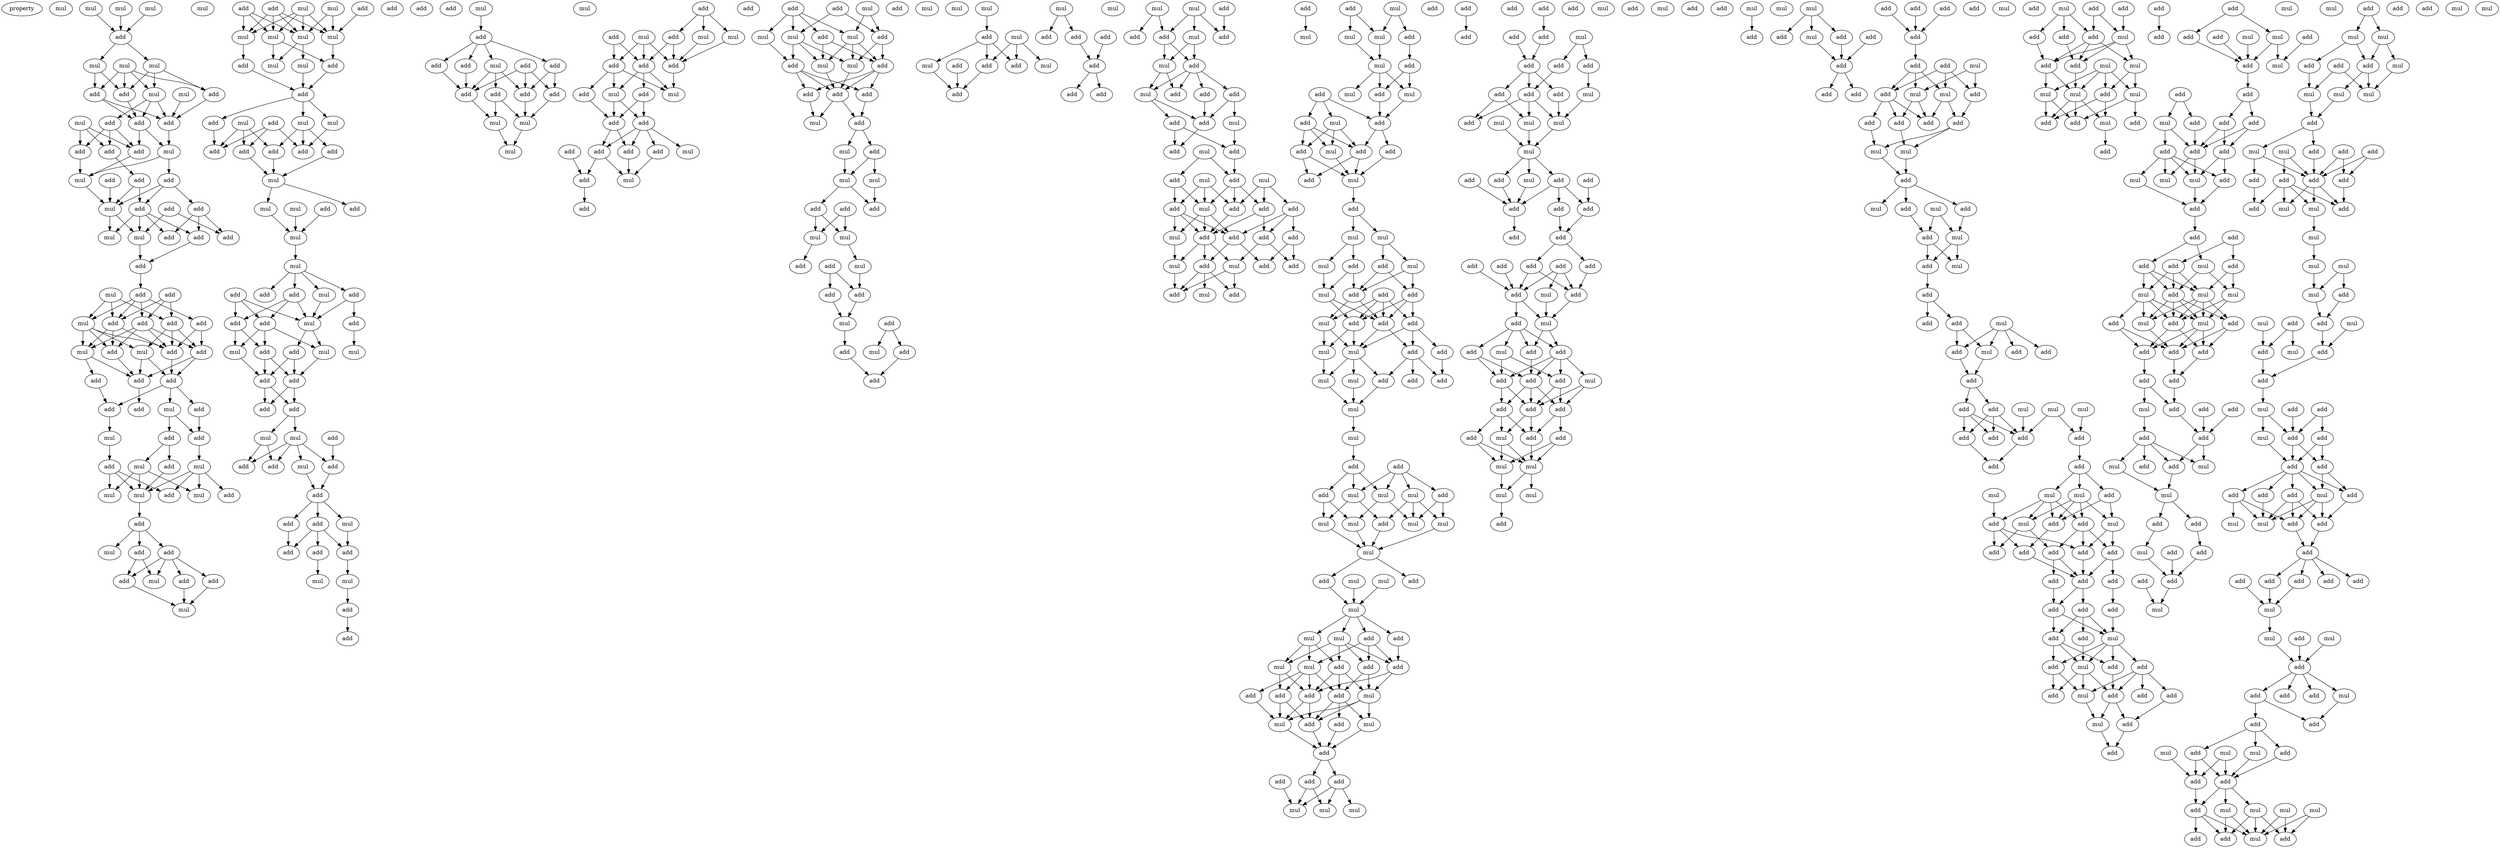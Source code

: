 digraph {
    node [fontcolor=black]
    property [mul=2,lf=1.1]
    0 [ label = mul ];
    1 [ label = mul ];
    2 [ label = mul ];
    3 [ label = mul ];
    4 [ label = mul ];
    5 [ label = add ];
    6 [ label = mul ];
    7 [ label = mul ];
    8 [ label = mul ];
    9 [ label = add ];
    10 [ label = mul ];
    11 [ label = add ];
    12 [ label = mul ];
    13 [ label = add ];
    14 [ label = add ];
    15 [ label = mul ];
    16 [ label = add ];
    17 [ label = add ];
    18 [ label = add ];
    19 [ label = mul ];
    20 [ label = add ];
    21 [ label = add ];
    22 [ label = add ];
    23 [ label = mul ];
    24 [ label = add ];
    25 [ label = add ];
    26 [ label = mul ];
    27 [ label = add ];
    28 [ label = add ];
    29 [ label = add ];
    30 [ label = mul ];
    31 [ label = add ];
    32 [ label = mul ];
    33 [ label = add ];
    34 [ label = add ];
    35 [ label = add ];
    36 [ label = mul ];
    37 [ label = add ];
    38 [ label = add ];
    39 [ label = mul ];
    40 [ label = add ];
    41 [ label = add ];
    42 [ label = add ];
    43 [ label = add ];
    44 [ label = add ];
    45 [ label = add ];
    46 [ label = mul ];
    47 [ label = add ];
    48 [ label = mul ];
    49 [ label = add ];
    50 [ label = add ];
    51 [ label = add ];
    52 [ label = add ];
    53 [ label = mul ];
    54 [ label = add ];
    55 [ label = add ];
    56 [ label = mul ];
    57 [ label = add ];
    58 [ label = add ];
    59 [ label = add ];
    60 [ label = add ];
    61 [ label = mul ];
    62 [ label = mul ];
    63 [ label = mul ];
    64 [ label = mul ];
    65 [ label = mul ];
    66 [ label = add ];
    67 [ label = add ];
    68 [ label = add ];
    69 [ label = mul ];
    70 [ label = add ];
    71 [ label = add ];
    72 [ label = mul ];
    73 [ label = add ];
    74 [ label = add ];
    75 [ label = add ];
    76 [ label = mul ];
    77 [ label = add ];
    78 [ label = add ];
    79 [ label = mul ];
    80 [ label = mul ];
    81 [ label = add ];
    82 [ label = mul ];
    83 [ label = mul ];
    84 [ label = mul ];
    85 [ label = mul ];
    86 [ label = mul ];
    87 [ label = mul ];
    88 [ label = add ];
    89 [ label = add ];
    90 [ label = add ];
    91 [ label = mul ];
    92 [ label = mul ];
    93 [ label = mul ];
    94 [ label = add ];
    95 [ label = add ];
    96 [ label = add ];
    97 [ label = add ];
    98 [ label = add ];
    99 [ label = add ];
    100 [ label = add ];
    101 [ label = mul ];
    102 [ label = mul ];
    103 [ label = mul ];
    104 [ label = add ];
    105 [ label = add ];
    106 [ label = mul ];
    107 [ label = mul ];
    108 [ label = mul ];
    109 [ label = add ];
    110 [ label = add ];
    111 [ label = add ];
    112 [ label = add ];
    113 [ label = add ];
    114 [ label = add ];
    115 [ label = mul ];
    116 [ label = add ];
    117 [ label = mul ];
    118 [ label = mul ];
    119 [ label = add ];
    120 [ label = add ];
    121 [ label = mul ];
    122 [ label = add ];
    123 [ label = add ];
    124 [ label = add ];
    125 [ label = add ];
    126 [ label = add ];
    127 [ label = add ];
    128 [ label = mul ];
    129 [ label = mul ];
    130 [ label = add ];
    131 [ label = add ];
    132 [ label = add ];
    133 [ label = add ];
    134 [ label = mul ];
    135 [ label = add ];
    136 [ label = add ];
    137 [ label = mul ];
    138 [ label = add ];
    139 [ label = add ];
    140 [ label = add ];
    141 [ label = add ];
    142 [ label = mul ];
    143 [ label = mul ];
    144 [ label = add ];
    145 [ label = add ];
    146 [ label = mul ];
    147 [ label = add ];
    148 [ label = add ];
    149 [ label = add ];
    150 [ label = add ];
    151 [ label = add ];
    152 [ label = mul ];
    153 [ label = add ];
    154 [ label = add ];
    155 [ label = add ];
    156 [ label = add ];
    157 [ label = add ];
    158 [ label = mul ];
    159 [ label = mul ];
    160 [ label = mul ];
    161 [ label = mul ];
    162 [ label = add ];
    163 [ label = add ];
    164 [ label = mul ];
    165 [ label = mul ];
    166 [ label = mul ];
    167 [ label = add ];
    168 [ label = add ];
    169 [ label = add ];
    170 [ label = add ];
    171 [ label = add ];
    172 [ label = mul ];
    173 [ label = add ];
    174 [ label = mul ];
    175 [ label = add ];
    176 [ label = add ];
    177 [ label = add ];
    178 [ label = add ];
    179 [ label = add ];
    180 [ label = mul ];
    181 [ label = add ];
    182 [ label = add ];
    183 [ label = add ];
    184 [ label = mul ];
    185 [ label = add ];
    186 [ label = mul ];
    187 [ label = add ];
    188 [ label = add ];
    189 [ label = mul ];
    190 [ label = add ];
    191 [ label = add ];
    192 [ label = mul ];
    193 [ label = mul ];
    194 [ label = mul ];
    195 [ label = mul ];
    196 [ label = add ];
    197 [ label = add ];
    198 [ label = add ];
    199 [ label = add ];
    200 [ label = add ];
    201 [ label = mul ];
    202 [ label = add ];
    203 [ label = add ];
    204 [ label = mul ];
    205 [ label = mul ];
    206 [ label = mul ];
    207 [ label = add ];
    208 [ label = add ];
    209 [ label = add ];
    210 [ label = add ];
    211 [ label = mul ];
    212 [ label = mul ];
    213 [ label = mul ];
    214 [ label = add ];
    215 [ label = add ];
    216 [ label = mul ];
    217 [ label = add ];
    218 [ label = add ];
    219 [ label = mul ];
    220 [ label = add ];
    221 [ label = mul ];
    222 [ label = add ];
    223 [ label = add ];
    224 [ label = mul ];
    225 [ label = add ];
    226 [ label = mul ];
    227 [ label = add ];
    228 [ label = mul ];
    229 [ label = add ];
    230 [ label = add ];
    231 [ label = mul ];
    232 [ label = add ];
    233 [ label = mul ];
    234 [ label = add ];
    235 [ label = mul ];
    236 [ label = add ];
    237 [ label = add ];
    238 [ label = add ];
    239 [ label = mul ];
    240 [ label = add ];
    241 [ label = add ];
    242 [ label = add ];
    243 [ label = mul ];
    244 [ label = add ];
    245 [ label = mul ];
    246 [ label = add ];
    247 [ label = add ];
    248 [ label = add ];
    249 [ label = mul ];
    250 [ label = mul ];
    251 [ label = add ];
    252 [ label = mul ];
    253 [ label = add ];
    254 [ label = add ];
    255 [ label = add ];
    256 [ label = add ];
    257 [ label = mul ];
    258 [ label = add ];
    259 [ label = mul ];
    260 [ label = add ];
    261 [ label = add ];
    262 [ label = mul ];
    263 [ label = add ];
    264 [ label = mul ];
    265 [ label = add ];
    266 [ label = add ];
    267 [ label = mul ];
    268 [ label = add ];
    269 [ label = add ];
    270 [ label = add ];
    271 [ label = add ];
    272 [ label = add ];
    273 [ label = mul ];
    274 [ label = add ];
    275 [ label = add ];
    276 [ label = add ];
    277 [ label = mul ];
    278 [ label = add ];
    279 [ label = add ];
    280 [ label = mul ];
    281 [ label = mul ];
    282 [ label = add ];
    283 [ label = add ];
    284 [ label = add ];
    285 [ label = add ];
    286 [ label = mul ];
    287 [ label = mul ];
    288 [ label = mul ];
    289 [ label = mul ];
    290 [ label = add ];
    291 [ label = mul ];
    292 [ label = add ];
    293 [ label = mul ];
    294 [ label = mul ];
    295 [ label = add ];
    296 [ label = add ];
    297 [ label = add ];
    298 [ label = add ];
    299 [ label = mul ];
    300 [ label = add ];
    301 [ label = mul ];
    302 [ label = add ];
    303 [ label = add ];
    304 [ label = add ];
    305 [ label = mul ];
    306 [ label = add ];
    307 [ label = add ];
    308 [ label = mul ];
    309 [ label = mul ];
    310 [ label = add ];
    311 [ label = mul ];
    312 [ label = mul ];
    313 [ label = add ];
    314 [ label = add ];
    315 [ label = add ];
    316 [ label = mul ];
    317 [ label = add ];
    318 [ label = add ];
    319 [ label = add ];
    320 [ label = mul ];
    321 [ label = add ];
    322 [ label = add ];
    323 [ label = mul ];
    324 [ label = mul ];
    325 [ label = add ];
    326 [ label = mul ];
    327 [ label = add ];
    328 [ label = mul ];
    329 [ label = add ];
    330 [ label = add ];
    331 [ label = mul ];
    332 [ label = mul ];
    333 [ label = add ];
    334 [ label = add ];
    335 [ label = mul ];
    336 [ label = mul ];
    337 [ label = add ];
    338 [ label = add ];
    339 [ label = mul ];
    340 [ label = mul ];
    341 [ label = mul ];
    342 [ label = mul ];
    343 [ label = mul ];
    344 [ label = add ];
    345 [ label = mul ];
    346 [ label = add ];
    347 [ label = add ];
    348 [ label = mul ];
    349 [ label = mul ];
    350 [ label = add ];
    351 [ label = mul ];
    352 [ label = add ];
    353 [ label = add ];
    354 [ label = add ];
    355 [ label = mul ];
    356 [ label = mul ];
    357 [ label = mul ];
    358 [ label = add ];
    359 [ label = add ];
    360 [ label = mul ];
    361 [ label = add ];
    362 [ label = add ];
    363 [ label = add ];
    364 [ label = mul ];
    365 [ label = add ];
    366 [ label = add ];
    367 [ label = mul ];
    368 [ label = add ];
    369 [ label = add ];
    370 [ label = mul ];
    371 [ label = add ];
    372 [ label = add ];
    373 [ label = add ];
    374 [ label = add ];
    375 [ label = add ];
    376 [ label = mul ];
    377 [ label = mul ];
    378 [ label = mul ];
    379 [ label = add ];
    380 [ label = mul ];
    381 [ label = add ];
    382 [ label = add ];
    383 [ label = add ];
    384 [ label = add ];
    385 [ label = add ];
    386 [ label = add ];
    387 [ label = mul ];
    388 [ label = add ];
    389 [ label = add ];
    390 [ label = add ];
    391 [ label = mul ];
    392 [ label = add ];
    393 [ label = mul ];
    394 [ label = mul ];
    395 [ label = mul ];
    396 [ label = add ];
    397 [ label = add ];
    398 [ label = add ];
    399 [ label = mul ];
    400 [ label = add ];
    401 [ label = add ];
    402 [ label = add ];
    403 [ label = add ];
    404 [ label = add ];
    405 [ label = add ];
    406 [ label = add ];
    407 [ label = add ];
    408 [ label = add ];
    409 [ label = add ];
    410 [ label = add ];
    411 [ label = mul ];
    412 [ label = add ];
    413 [ label = add ];
    414 [ label = add ];
    415 [ label = mul ];
    416 [ label = add ];
    417 [ label = add ];
    418 [ label = mul ];
    419 [ label = add ];
    420 [ label = add ];
    421 [ label = mul ];
    422 [ label = mul ];
    423 [ label = add ];
    424 [ label = add ];
    425 [ label = add ];
    426 [ label = add ];
    427 [ label = add ];
    428 [ label = mul ];
    429 [ label = add ];
    430 [ label = add ];
    431 [ label = add ];
    432 [ label = mul ];
    433 [ label = add ];
    434 [ label = mul ];
    435 [ label = mul ];
    436 [ label = mul ];
    437 [ label = mul ];
    438 [ label = add ];
    439 [ label = add ];
    440 [ label = add ];
    441 [ label = mul ];
    442 [ label = mul ];
    443 [ label = add ];
    444 [ label = mul ];
    445 [ label = add ];
    446 [ label = add ];
    447 [ label = mul ];
    448 [ label = add ];
    449 [ label = add ];
    450 [ label = add ];
    451 [ label = add ];
    452 [ label = add ];
    453 [ label = add ];
    454 [ label = add ];
    455 [ label = add ];
    456 [ label = add ];
    457 [ label = add ];
    458 [ label = mul ];
    459 [ label = add ];
    460 [ label = mul ];
    461 [ label = add ];
    462 [ label = mul ];
    463 [ label = add ];
    464 [ label = add ];
    465 [ label = add ];
    466 [ label = add ];
    467 [ label = add ];
    468 [ label = mul ];
    469 [ label = mul ];
    470 [ label = add ];
    471 [ label = add ];
    472 [ label = mul ];
    473 [ label = add ];
    474 [ label = mul ];
    475 [ label = mul ];
    476 [ label = add ];
    477 [ label = mul ];
    478 [ label = add ];
    479 [ label = mul ];
    480 [ label = add ];
    481 [ label = mul ];
    482 [ label = add ];
    483 [ label = add ];
    484 [ label = add ];
    485 [ label = add ];
    486 [ label = mul ];
    487 [ label = add ];
    488 [ label = add ];
    489 [ label = add ];
    490 [ label = mul ];
    491 [ label = add ];
    492 [ label = add ];
    493 [ label = mul ];
    494 [ label = mul ];
    495 [ label = add ];
    496 [ label = add ];
    497 [ label = add ];
    498 [ label = add ];
    499 [ label = add ];
    500 [ label = add ];
    501 [ label = mul ];
    502 [ label = mul ];
    503 [ label = add ];
    504 [ label = mul ];
    505 [ label = mul ];
    506 [ label = add ];
    507 [ label = mul ];
    508 [ label = add ];
    509 [ label = add ];
    510 [ label = add ];
    511 [ label = add ];
    512 [ label = add ];
    513 [ label = add ];
    514 [ label = add ];
    515 [ label = add ];
    516 [ label = add ];
    517 [ label = add ];
    518 [ label = add ];
    519 [ label = add ];
    520 [ label = add ];
    521 [ label = mul ];
    522 [ label = add ];
    523 [ label = add ];
    524 [ label = add ];
    525 [ label = add ];
    526 [ label = mul ];
    527 [ label = add ];
    528 [ label = add ];
    529 [ label = add ];
    530 [ label = add ];
    531 [ label = mul ];
    532 [ label = add ];
    533 [ label = add ];
    534 [ label = mul ];
    535 [ label = add ];
    536 [ label = add ];
    537 [ label = mul ];
    538 [ label = add ];
    539 [ label = add ];
    540 [ label = add ];
    541 [ label = mul ];
    542 [ label = add ];
    543 [ label = mul ];
    544 [ label = add ];
    545 [ label = add ];
    546 [ label = mul ];
    547 [ label = add ];
    548 [ label = mul ];
    549 [ label = mul ];
    550 [ label = mul ];
    551 [ label = add ];
    552 [ label = add ];
    553 [ label = mul ];
    554 [ label = add ];
    555 [ label = add ];
    556 [ label = add ];
    557 [ label = add ];
    558 [ label = add ];
    559 [ label = add ];
    560 [ label = add ];
    561 [ label = mul ];
    562 [ label = mul ];
    563 [ label = add ];
    564 [ label = add ];
    565 [ label = mul ];
    566 [ label = add ];
    567 [ label = add ];
    568 [ label = mul ];
    569 [ label = add ];
    570 [ label = add ];
    571 [ label = add ];
    572 [ label = add ];
    573 [ label = add ];
    574 [ label = add ];
    575 [ label = mul ];
    576 [ label = mul ];
    577 [ label = add ];
    578 [ label = mul ];
    579 [ label = add ];
    580 [ label = add ];
    581 [ label = add ];
    582 [ label = mul ];
    583 [ label = add ];
    584 [ label = add ];
    585 [ label = add ];
    586 [ label = mul ];
    587 [ label = add ];
    588 [ label = mul ];
    589 [ label = mul ];
    590 [ label = mul ];
    591 [ label = add ];
    592 [ label = add ];
    593 [ label = mul ];
    594 [ label = add ];
    595 [ label = add ];
    596 [ label = add ];
    597 [ label = add ];
    598 [ label = add ];
    599 [ label = add ];
    600 [ label = add ];
    601 [ label = add ];
    602 [ label = add ];
    603 [ label = mul ];
    604 [ label = add ];
    605 [ label = add ];
    606 [ label = mul ];
    607 [ label = add ];
    608 [ label = add ];
    609 [ label = mul ];
    610 [ label = mul ];
    611 [ label = mul ];
    612 [ label = add ];
    613 [ label = add ];
    614 [ label = mul ];
    615 [ label = add ];
    616 [ label = add ];
    617 [ label = add ];
    618 [ label = add ];
    619 [ label = mul ];
    620 [ label = add ];
    621 [ label = mul ];
    622 [ label = add ];
    623 [ label = mul ];
    624 [ label = mul ];
    625 [ label = add ];
    626 [ label = add ];
    627 [ label = mul ];
    628 [ label = add ];
    629 [ label = mul ];
    630 [ label = mul ];
    631 [ label = mul ];
    632 [ label = add ];
    633 [ label = add ];
    634 [ label = add ];
    635 [ label = mul ];
    636 [ label = add ];
    637 [ label = mul ];
    638 [ label = add ];
    639 [ label = add ];
    640 [ label = add ];
    641 [ label = add ];
    642 [ label = add ];
    643 [ label = add ];
    644 [ label = mul ];
    645 [ label = mul ];
    646 [ label = mul ];
    647 [ label = mul ];
    648 [ label = add ];
    649 [ label = mul ];
    650 [ label = mul ];
    651 [ label = add ];
    652 [ label = mul ];
    653 [ label = add ];
    654 [ label = add ];
    655 [ label = mul ];
    656 [ label = mul ];
    657 [ label = mul ];
    658 [ label = add ];
    659 [ label = add ];
    660 [ label = add ];
    661 [ label = add ];
    662 [ label = add ];
    663 [ label = mul ];
    664 [ label = mul ];
    665 [ label = add ];
    666 [ label = add ];
    667 [ label = add ];
    668 [ label = add ];
    669 [ label = mul ];
    670 [ label = add ];
    671 [ label = add ];
    672 [ label = add ];
    673 [ label = add ];
    674 [ label = mul ];
    675 [ label = add ];
    676 [ label = add ];
    677 [ label = mul ];
    678 [ label = add ];
    679 [ label = add ];
    680 [ label = add ];
    681 [ label = add ];
    682 [ label = add ];
    683 [ label = add ];
    684 [ label = mul ];
    685 [ label = mul ];
    686 [ label = add ];
    687 [ label = mul ];
    688 [ label = add ];
    689 [ label = mul ];
    690 [ label = add ];
    691 [ label = add ];
    692 [ label = add ];
    693 [ label = mul ];
    694 [ label = add ];
    695 [ label = add ];
    696 [ label = add ];
    697 [ label = mul ];
    698 [ label = mul ];
    699 [ label = mul ];
    700 [ label = add ];
    701 [ label = add ];
    702 [ label = add ];
    703 [ label = mul ];
    704 [ label = mul ];
    705 [ label = add ];
    706 [ label = mul ];
    707 [ label = mul ];
    708 [ label = add ];
    709 [ label = add ];
    710 [ label = mul ];
    711 [ label = add ];
    1 -> 5 [ name = 0 ];
    2 -> 5 [ name = 1 ];
    3 -> 5 [ name = 2 ];
    5 -> 6 [ name = 3 ];
    5 -> 7 [ name = 4 ];
    6 -> 11 [ name = 5 ];
    6 -> 13 [ name = 6 ];
    7 -> 9 [ name = 7 ];
    7 -> 10 [ name = 8 ];
    7 -> 13 [ name = 9 ];
    8 -> 9 [ name = 10 ];
    8 -> 10 [ name = 11 ];
    8 -> 11 [ name = 12 ];
    8 -> 13 [ name = 13 ];
    9 -> 14 [ name = 14 ];
    10 -> 14 [ name = 15 ];
    10 -> 16 [ name = 16 ];
    10 -> 17 [ name = 17 ];
    11 -> 14 [ name = 18 ];
    11 -> 17 [ name = 19 ];
    12 -> 14 [ name = 20 ];
    13 -> 17 [ name = 21 ];
    14 -> 19 [ name = 22 ];
    15 -> 18 [ name = 23 ];
    15 -> 20 [ name = 24 ];
    15 -> 21 [ name = 25 ];
    16 -> 18 [ name = 26 ];
    16 -> 20 [ name = 27 ];
    16 -> 21 [ name = 28 ];
    17 -> 19 [ name = 29 ];
    17 -> 20 [ name = 30 ];
    18 -> 23 [ name = 31 ];
    19 -> 23 [ name = 32 ];
    19 -> 24 [ name = 33 ];
    20 -> 23 [ name = 34 ];
    21 -> 22 [ name = 35 ];
    22 -> 26 [ name = 36 ];
    22 -> 29 [ name = 37 ];
    23 -> 26 [ name = 38 ];
    24 -> 26 [ name = 39 ];
    24 -> 27 [ name = 40 ];
    24 -> 29 [ name = 41 ];
    25 -> 26 [ name = 42 ];
    26 -> 30 [ name = 43 ];
    26 -> 32 [ name = 44 ];
    27 -> 31 [ name = 45 ];
    27 -> 33 [ name = 46 ];
    27 -> 34 [ name = 47 ];
    28 -> 30 [ name = 48 ];
    28 -> 31 [ name = 49 ];
    29 -> 30 [ name = 50 ];
    29 -> 32 [ name = 51 ];
    29 -> 33 [ name = 52 ];
    29 -> 34 [ name = 53 ];
    30 -> 35 [ name = 54 ];
    33 -> 35 [ name = 55 ];
    35 -> 37 [ name = 56 ];
    36 -> 39 [ name = 57 ];
    36 -> 41 [ name = 58 ];
    36 -> 43 [ name = 59 ];
    37 -> 39 [ name = 60 ];
    37 -> 40 [ name = 61 ];
    37 -> 42 [ name = 62 ];
    37 -> 43 [ name = 63 ];
    38 -> 40 [ name = 64 ];
    38 -> 41 [ name = 65 ];
    38 -> 43 [ name = 66 ];
    39 -> 45 [ name = 67 ];
    39 -> 46 [ name = 68 ];
    39 -> 47 [ name = 69 ];
    39 -> 48 [ name = 70 ];
    40 -> 44 [ name = 71 ];
    40 -> 45 [ name = 72 ];
    40 -> 47 [ name = 73 ];
    40 -> 48 [ name = 74 ];
    41 -> 44 [ name = 75 ];
    41 -> 45 [ name = 76 ];
    41 -> 46 [ name = 77 ];
    42 -> 44 [ name = 78 ];
    42 -> 45 [ name = 79 ];
    43 -> 45 [ name = 80 ];
    43 -> 47 [ name = 81 ];
    43 -> 48 [ name = 82 ];
    44 -> 49 [ name = 83 ];
    44 -> 50 [ name = 84 ];
    45 -> 50 [ name = 85 ];
    46 -> 49 [ name = 86 ];
    46 -> 50 [ name = 87 ];
    47 -> 49 [ name = 88 ];
    48 -> 49 [ name = 89 ];
    48 -> 51 [ name = 90 ];
    49 -> 55 [ name = 91 ];
    50 -> 52 [ name = 92 ];
    50 -> 53 [ name = 93 ];
    50 -> 54 [ name = 94 ];
    51 -> 54 [ name = 95 ];
    52 -> 57 [ name = 96 ];
    53 -> 57 [ name = 97 ];
    53 -> 58 [ name = 98 ];
    54 -> 56 [ name = 99 ];
    56 -> 60 [ name = 100 ];
    57 -> 61 [ name = 101 ];
    58 -> 59 [ name = 102 ];
    58 -> 62 [ name = 103 ];
    59 -> 63 [ name = 104 ];
    60 -> 63 [ name = 105 ];
    60 -> 64 [ name = 106 ];
    60 -> 66 [ name = 107 ];
    61 -> 63 [ name = 108 ];
    61 -> 65 [ name = 109 ];
    61 -> 66 [ name = 110 ];
    61 -> 67 [ name = 111 ];
    62 -> 63 [ name = 112 ];
    62 -> 64 [ name = 113 ];
    62 -> 65 [ name = 114 ];
    63 -> 68 [ name = 115 ];
    68 -> 69 [ name = 116 ];
    68 -> 70 [ name = 117 ];
    68 -> 71 [ name = 118 ];
    70 -> 72 [ name = 119 ];
    70 -> 73 [ name = 120 ];
    70 -> 74 [ name = 121 ];
    70 -> 75 [ name = 122 ];
    71 -> 72 [ name = 123 ];
    71 -> 75 [ name = 124 ];
    73 -> 76 [ name = 125 ];
    74 -> 76 [ name = 126 ];
    75 -> 76 [ name = 127 ];
    77 -> 82 [ name = 128 ];
    77 -> 83 [ name = 129 ];
    77 -> 84 [ name = 130 ];
    77 -> 85 [ name = 131 ];
    78 -> 82 [ name = 132 ];
    78 -> 83 [ name = 133 ];
    78 -> 85 [ name = 134 ];
    79 -> 82 [ name = 135 ];
    79 -> 83 [ name = 136 ];
    79 -> 84 [ name = 137 ];
    79 -> 85 [ name = 138 ];
    80 -> 84 [ name = 139 ];
    80 -> 85 [ name = 140 ];
    81 -> 84 [ name = 141 ];
    82 -> 89 [ name = 142 ];
    83 -> 86 [ name = 143 ];
    83 -> 88 [ name = 144 ];
    84 -> 88 [ name = 145 ];
    85 -> 86 [ name = 146 ];
    85 -> 87 [ name = 147 ];
    87 -> 90 [ name = 148 ];
    88 -> 90 [ name = 149 ];
    89 -> 90 [ name = 150 ];
    90 -> 91 [ name = 151 ];
    90 -> 92 [ name = 152 ];
    90 -> 94 [ name = 153 ];
    91 -> 98 [ name = 154 ];
    91 -> 99 [ name = 155 ];
    91 -> 100 [ name = 156 ];
    92 -> 100 [ name = 157 ];
    93 -> 96 [ name = 158 ];
    93 -> 97 [ name = 159 ];
    93 -> 98 [ name = 160 ];
    94 -> 97 [ name = 161 ];
    95 -> 96 [ name = 162 ];
    95 -> 97 [ name = 163 ];
    95 -> 100 [ name = 164 ];
    96 -> 101 [ name = 165 ];
    98 -> 101 [ name = 166 ];
    99 -> 101 [ name = 167 ];
    101 -> 102 [ name = 168 ];
    101 -> 104 [ name = 169 ];
    102 -> 106 [ name = 170 ];
    103 -> 106 [ name = 171 ];
    105 -> 106 [ name = 172 ];
    106 -> 107 [ name = 173 ];
    107 -> 108 [ name = 174 ];
    107 -> 109 [ name = 175 ];
    107 -> 110 [ name = 176 ];
    107 -> 111 [ name = 177 ];
    108 -> 115 [ name = 178 ];
    110 -> 114 [ name = 179 ];
    110 -> 115 [ name = 180 ];
    110 -> 116 [ name = 181 ];
    111 -> 113 [ name = 182 ];
    111 -> 115 [ name = 183 ];
    112 -> 114 [ name = 184 ];
    112 -> 115 [ name = 185 ];
    112 -> 116 [ name = 186 ];
    113 -> 118 [ name = 187 ];
    114 -> 120 [ name = 188 ];
    114 -> 121 [ name = 189 ];
    115 -> 117 [ name = 190 ];
    115 -> 119 [ name = 191 ];
    116 -> 117 [ name = 192 ];
    116 -> 120 [ name = 193 ];
    116 -> 121 [ name = 194 ];
    117 -> 123 [ name = 195 ];
    119 -> 122 [ name = 196 ];
    119 -> 123 [ name = 197 ];
    120 -> 122 [ name = 198 ];
    120 -> 123 [ name = 199 ];
    121 -> 122 [ name = 200 ];
    122 -> 124 [ name = 201 ];
    122 -> 126 [ name = 202 ];
    123 -> 124 [ name = 203 ];
    123 -> 126 [ name = 204 ];
    126 -> 128 [ name = 205 ];
    126 -> 129 [ name = 206 ];
    127 -> 132 [ name = 207 ];
    128 -> 130 [ name = 208 ];
    128 -> 131 [ name = 209 ];
    128 -> 132 [ name = 210 ];
    128 -> 134 [ name = 211 ];
    129 -> 130 [ name = 212 ];
    129 -> 131 [ name = 213 ];
    132 -> 135 [ name = 214 ];
    134 -> 135 [ name = 215 ];
    135 -> 136 [ name = 216 ];
    135 -> 137 [ name = 217 ];
    135 -> 138 [ name = 218 ];
    136 -> 141 [ name = 219 ];
    137 -> 139 [ name = 220 ];
    138 -> 139 [ name = 221 ];
    138 -> 140 [ name = 222 ];
    138 -> 141 [ name = 223 ];
    139 -> 143 [ name = 224 ];
    140 -> 142 [ name = 225 ];
    143 -> 144 [ name = 226 ];
    144 -> 147 [ name = 227 ];
    146 -> 148 [ name = 228 ];
    148 -> 150 [ name = 229 ];
    148 -> 151 [ name = 230 ];
    148 -> 152 [ name = 231 ];
    148 -> 153 [ name = 232 ];
    149 -> 155 [ name = 233 ];
    149 -> 156 [ name = 234 ];
    149 -> 157 [ name = 235 ];
    150 -> 156 [ name = 236 ];
    150 -> 157 [ name = 237 ];
    151 -> 155 [ name = 238 ];
    152 -> 154 [ name = 239 ];
    152 -> 155 [ name = 240 ];
    152 -> 156 [ name = 241 ];
    153 -> 155 [ name = 242 ];
    154 -> 158 [ name = 243 ];
    154 -> 159 [ name = 244 ];
    155 -> 159 [ name = 245 ];
    156 -> 158 [ name = 246 ];
    157 -> 158 [ name = 247 ];
    158 -> 160 [ name = 248 ];
    159 -> 160 [ name = 249 ];
    162 -> 163 [ name = 250 ];
    162 -> 165 [ name = 251 ];
    162 -> 166 [ name = 252 ];
    163 -> 168 [ name = 253 ];
    163 -> 170 [ name = 254 ];
    164 -> 168 [ name = 255 ];
    164 -> 169 [ name = 256 ];
    164 -> 170 [ name = 257 ];
    165 -> 170 [ name = 258 ];
    166 -> 170 [ name = 259 ];
    167 -> 168 [ name = 260 ];
    167 -> 169 [ name = 261 ];
    168 -> 172 [ name = 262 ];
    168 -> 173 [ name = 263 ];
    168 -> 174 [ name = 264 ];
    169 -> 171 [ name = 265 ];
    169 -> 172 [ name = 266 ];
    169 -> 174 [ name = 267 ];
    170 -> 174 [ name = 268 ];
    171 -> 176 [ name = 269 ];
    172 -> 175 [ name = 270 ];
    172 -> 176 [ name = 271 ];
    173 -> 175 [ name = 272 ];
    173 -> 176 [ name = 273 ];
    175 -> 178 [ name = 274 ];
    175 -> 179 [ name = 275 ];
    175 -> 180 [ name = 276 ];
    175 -> 181 [ name = 277 ];
    176 -> 178 [ name = 278 ];
    176 -> 181 [ name = 279 ];
    178 -> 183 [ name = 280 ];
    178 -> 184 [ name = 281 ];
    179 -> 184 [ name = 282 ];
    181 -> 184 [ name = 283 ];
    182 -> 183 [ name = 284 ];
    183 -> 185 [ name = 285 ];
    186 -> 190 [ name = 286 ];
    186 -> 192 [ name = 287 ];
    187 -> 190 [ name = 288 ];
    187 -> 193 [ name = 289 ];
    188 -> 189 [ name = 290 ];
    188 -> 191 [ name = 291 ];
    188 -> 192 [ name = 292 ];
    188 -> 193 [ name = 293 ];
    189 -> 196 [ name = 294 ];
    190 -> 194 [ name = 295 ];
    190 -> 197 [ name = 296 ];
    191 -> 195 [ name = 297 ];
    191 -> 197 [ name = 298 ];
    192 -> 194 [ name = 299 ];
    192 -> 195 [ name = 300 ];
    192 -> 197 [ name = 301 ];
    193 -> 194 [ name = 302 ];
    193 -> 195 [ name = 303 ];
    193 -> 196 [ name = 304 ];
    194 -> 200 [ name = 305 ];
    195 -> 200 [ name = 306 ];
    196 -> 198 [ name = 307 ];
    196 -> 199 [ name = 308 ];
    196 -> 200 [ name = 309 ];
    197 -> 198 [ name = 310 ];
    197 -> 199 [ name = 311 ];
    197 -> 200 [ name = 312 ];
    198 -> 201 [ name = 313 ];
    199 -> 202 [ name = 314 ];
    200 -> 201 [ name = 315 ];
    200 -> 202 [ name = 316 ];
    202 -> 203 [ name = 317 ];
    202 -> 204 [ name = 318 ];
    203 -> 205 [ name = 319 ];
    203 -> 206 [ name = 320 ];
    204 -> 205 [ name = 321 ];
    205 -> 209 [ name = 322 ];
    205 -> 210 [ name = 323 ];
    206 -> 209 [ name = 324 ];
    207 -> 212 [ name = 325 ];
    207 -> 213 [ name = 326 ];
    210 -> 212 [ name = 327 ];
    210 -> 213 [ name = 328 ];
    212 -> 214 [ name = 329 ];
    213 -> 216 [ name = 330 ];
    215 -> 217 [ name = 331 ];
    215 -> 218 [ name = 332 ];
    216 -> 218 [ name = 333 ];
    217 -> 219 [ name = 334 ];
    218 -> 219 [ name = 335 ];
    219 -> 222 [ name = 336 ];
    220 -> 221 [ name = 337 ];
    220 -> 223 [ name = 338 ];
    222 -> 225 [ name = 339 ];
    223 -> 225 [ name = 340 ];
    226 -> 227 [ name = 341 ];
    227 -> 229 [ name = 342 ];
    227 -> 231 [ name = 343 ];
    227 -> 232 [ name = 344 ];
    228 -> 229 [ name = 345 ];
    228 -> 232 [ name = 346 ];
    228 -> 233 [ name = 347 ];
    229 -> 234 [ name = 348 ];
    230 -> 234 [ name = 349 ];
    231 -> 234 [ name = 350 ];
    235 -> 236 [ name = 351 ];
    235 -> 238 [ name = 352 ];
    237 -> 240 [ name = 353 ];
    238 -> 240 [ name = 354 ];
    240 -> 241 [ name = 355 ];
    240 -> 242 [ name = 356 ];
    243 -> 246 [ name = 357 ];
    243 -> 248 [ name = 358 ];
    243 -> 249 [ name = 359 ];
    244 -> 248 [ name = 360 ];
    245 -> 246 [ name = 361 ];
    245 -> 247 [ name = 362 ];
    246 -> 250 [ name = 363 ];
    246 -> 251 [ name = 364 ];
    249 -> 250 [ name = 365 ];
    249 -> 251 [ name = 366 ];
    250 -> 252 [ name = 367 ];
    250 -> 253 [ name = 368 ];
    251 -> 252 [ name = 369 ];
    251 -> 253 [ name = 370 ];
    251 -> 254 [ name = 371 ];
    251 -> 255 [ name = 372 ];
    252 -> 256 [ name = 373 ];
    252 -> 258 [ name = 374 ];
    254 -> 256 [ name = 375 ];
    254 -> 257 [ name = 376 ];
    255 -> 256 [ name = 377 ];
    256 -> 261 [ name = 378 ];
    257 -> 260 [ name = 379 ];
    258 -> 260 [ name = 380 ];
    258 -> 261 [ name = 381 ];
    259 -> 263 [ name = 382 ];
    259 -> 265 [ name = 383 ];
    260 -> 265 [ name = 384 ];
    262 -> 266 [ name = 385 ];
    262 -> 267 [ name = 386 ];
    262 -> 269 [ name = 387 ];
    263 -> 266 [ name = 388 ];
    263 -> 267 [ name = 389 ];
    264 -> 268 [ name = 390 ];
    264 -> 269 [ name = 391 ];
    264 -> 270 [ name = 392 ];
    265 -> 267 [ name = 393 ];
    265 -> 268 [ name = 394 ];
    265 -> 269 [ name = 395 ];
    266 -> 272 [ name = 396 ];
    266 -> 273 [ name = 397 ];
    266 -> 274 [ name = 398 ];
    267 -> 272 [ name = 399 ];
    267 -> 273 [ name = 400 ];
    267 -> 274 [ name = 401 ];
    268 -> 272 [ name = 402 ];
    268 -> 275 [ name = 403 ];
    269 -> 272 [ name = 404 ];
    270 -> 271 [ name = 405 ];
    270 -> 274 [ name = 406 ];
    270 -> 275 [ name = 407 ];
    271 -> 278 [ name = 408 ];
    271 -> 279 [ name = 409 ];
    272 -> 276 [ name = 410 ];
    272 -> 277 [ name = 411 ];
    272 -> 280 [ name = 412 ];
    273 -> 277 [ name = 413 ];
    274 -> 276 [ name = 414 ];
    274 -> 279 [ name = 415 ];
    275 -> 278 [ name = 416 ];
    275 -> 280 [ name = 417 ];
    276 -> 281 [ name = 418 ];
    276 -> 282 [ name = 419 ];
    276 -> 283 [ name = 420 ];
    277 -> 282 [ name = 421 ];
    280 -> 282 [ name = 422 ];
    280 -> 283 [ name = 423 ];
    284 -> 287 [ name = 424 ];
    285 -> 288 [ name = 425 ];
    285 -> 289 [ name = 426 ];
    286 -> 289 [ name = 427 ];
    286 -> 290 [ name = 428 ];
    288 -> 291 [ name = 429 ];
    289 -> 291 [ name = 430 ];
    290 -> 292 [ name = 431 ];
    291 -> 293 [ name = 432 ];
    291 -> 294 [ name = 433 ];
    291 -> 297 [ name = 434 ];
    292 -> 293 [ name = 435 ];
    292 -> 297 [ name = 436 ];
    293 -> 300 [ name = 437 ];
    295 -> 298 [ name = 438 ];
    295 -> 299 [ name = 439 ];
    295 -> 300 [ name = 440 ];
    297 -> 300 [ name = 441 ];
    298 -> 301 [ name = 442 ];
    298 -> 302 [ name = 443 ];
    298 -> 304 [ name = 444 ];
    299 -> 301 [ name = 445 ];
    299 -> 302 [ name = 446 ];
    299 -> 304 [ name = 447 ];
    300 -> 302 [ name = 448 ];
    300 -> 303 [ name = 449 ];
    301 -> 305 [ name = 450 ];
    302 -> 305 [ name = 451 ];
    302 -> 306 [ name = 452 ];
    303 -> 305 [ name = 453 ];
    304 -> 305 [ name = 454 ];
    304 -> 306 [ name = 455 ];
    305 -> 307 [ name = 456 ];
    307 -> 308 [ name = 457 ];
    307 -> 309 [ name = 458 ];
    308 -> 311 [ name = 459 ];
    308 -> 313 [ name = 460 ];
    309 -> 310 [ name = 461 ];
    309 -> 312 [ name = 462 ];
    310 -> 314 [ name = 463 ];
    310 -> 316 [ name = 464 ];
    311 -> 314 [ name = 465 ];
    311 -> 317 [ name = 466 ];
    312 -> 316 [ name = 467 ];
    313 -> 314 [ name = 468 ];
    313 -> 317 [ name = 469 ];
    314 -> 318 [ name = 470 ];
    314 -> 320 [ name = 471 ];
    315 -> 318 [ name = 472 ];
    315 -> 319 [ name = 473 ];
    315 -> 320 [ name = 474 ];
    315 -> 321 [ name = 475 ];
    316 -> 318 [ name = 476 ];
    316 -> 321 [ name = 477 ];
    317 -> 318 [ name = 478 ];
    317 -> 319 [ name = 479 ];
    317 -> 321 [ name = 480 ];
    318 -> 324 [ name = 481 ];
    318 -> 325 [ name = 482 ];
    319 -> 322 [ name = 483 ];
    319 -> 324 [ name = 484 ];
    319 -> 325 [ name = 485 ];
    320 -> 323 [ name = 486 ];
    320 -> 324 [ name = 487 ];
    321 -> 323 [ name = 488 ];
    321 -> 324 [ name = 489 ];
    322 -> 327 [ name = 490 ];
    323 -> 326 [ name = 491 ];
    324 -> 326 [ name = 492 ];
    324 -> 328 [ name = 493 ];
    324 -> 330 [ name = 494 ];
    325 -> 327 [ name = 495 ];
    325 -> 329 [ name = 496 ];
    325 -> 330 [ name = 497 ];
    326 -> 331 [ name = 498 ];
    328 -> 331 [ name = 499 ];
    330 -> 331 [ name = 500 ];
    331 -> 332 [ name = 501 ];
    332 -> 333 [ name = 502 ];
    333 -> 335 [ name = 503 ];
    333 -> 336 [ name = 504 ];
    333 -> 337 [ name = 505 ];
    334 -> 335 [ name = 506 ];
    334 -> 336 [ name = 507 ];
    334 -> 338 [ name = 508 ];
    334 -> 339 [ name = 509 ];
    335 -> 341 [ name = 510 ];
    335 -> 344 [ name = 511 ];
    336 -> 340 [ name = 512 ];
    336 -> 342 [ name = 513 ];
    337 -> 341 [ name = 514 ];
    337 -> 342 [ name = 515 ];
    338 -> 340 [ name = 516 ];
    338 -> 343 [ name = 517 ];
    339 -> 340 [ name = 518 ];
    339 -> 343 [ name = 519 ];
    339 -> 344 [ name = 520 ];
    341 -> 345 [ name = 521 ];
    342 -> 345 [ name = 522 ];
    343 -> 345 [ name = 523 ];
    344 -> 345 [ name = 524 ];
    345 -> 346 [ name = 525 ];
    345 -> 350 [ name = 526 ];
    346 -> 351 [ name = 527 ];
    347 -> 352 [ name = 528 ];
    348 -> 351 [ name = 529 ];
    349 -> 351 [ name = 530 ];
    351 -> 353 [ name = 531 ];
    351 -> 354 [ name = 532 ];
    351 -> 355 [ name = 533 ];
    351 -> 356 [ name = 534 ];
    353 -> 358 [ name = 535 ];
    353 -> 359 [ name = 536 ];
    353 -> 360 [ name = 537 ];
    354 -> 358 [ name = 538 ];
    355 -> 357 [ name = 539 ];
    355 -> 360 [ name = 540 ];
    355 -> 361 [ name = 541 ];
    356 -> 357 [ name = 542 ];
    356 -> 358 [ name = 543 ];
    356 -> 359 [ name = 544 ];
    356 -> 361 [ name = 545 ];
    357 -> 363 [ name = 546 ];
    357 -> 365 [ name = 547 ];
    358 -> 363 [ name = 548 ];
    358 -> 364 [ name = 549 ];
    359 -> 364 [ name = 550 ];
    359 -> 366 [ name = 551 ];
    360 -> 362 [ name = 552 ];
    360 -> 363 [ name = 553 ];
    360 -> 365 [ name = 554 ];
    360 -> 366 [ name = 555 ];
    361 -> 363 [ name = 556 ];
    361 -> 364 [ name = 557 ];
    361 -> 366 [ name = 558 ];
    362 -> 370 [ name = 559 ];
    363 -> 368 [ name = 560 ];
    363 -> 370 [ name = 561 ];
    364 -> 367 [ name = 562 ];
    364 -> 368 [ name = 563 ];
    364 -> 370 [ name = 564 ];
    365 -> 368 [ name = 565 ];
    365 -> 370 [ name = 566 ];
    366 -> 367 [ name = 567 ];
    366 -> 368 [ name = 568 ];
    366 -> 369 [ name = 569 ];
    367 -> 371 [ name = 570 ];
    368 -> 371 [ name = 571 ];
    369 -> 371 [ name = 572 ];
    370 -> 371 [ name = 573 ];
    371 -> 372 [ name = 574 ];
    371 -> 375 [ name = 575 ];
    372 -> 376 [ name = 576 ];
    372 -> 377 [ name = 577 ];
    372 -> 378 [ name = 578 ];
    374 -> 376 [ name = 579 ];
    375 -> 376 [ name = 580 ];
    375 -> 377 [ name = 581 ];
    379 -> 381 [ name = 582 ];
    380 -> 383 [ name = 583 ];
    380 -> 384 [ name = 584 ];
    381 -> 385 [ name = 585 ];
    382 -> 385 [ name = 586 ];
    383 -> 389 [ name = 587 ];
    384 -> 387 [ name = 588 ];
    385 -> 386 [ name = 589 ];
    385 -> 388 [ name = 590 ];
    385 -> 389 [ name = 591 ];
    386 -> 391 [ name = 592 ];
    387 -> 391 [ name = 593 ];
    388 -> 390 [ name = 594 ];
    388 -> 394 [ name = 595 ];
    389 -> 390 [ name = 596 ];
    389 -> 391 [ name = 597 ];
    389 -> 394 [ name = 598 ];
    391 -> 395 [ name = 599 ];
    393 -> 395 [ name = 600 ];
    394 -> 395 [ name = 601 ];
    395 -> 396 [ name = 602 ];
    395 -> 397 [ name = 603 ];
    395 -> 399 [ name = 604 ];
    396 -> 403 [ name = 605 ];
    397 -> 401 [ name = 606 ];
    397 -> 402 [ name = 607 ];
    397 -> 403 [ name = 608 ];
    398 -> 402 [ name = 609 ];
    399 -> 403 [ name = 610 ];
    400 -> 403 [ name = 611 ];
    401 -> 405 [ name = 612 ];
    402 -> 405 [ name = 613 ];
    403 -> 404 [ name = 614 ];
    405 -> 408 [ name = 615 ];
    405 -> 410 [ name = 616 ];
    406 -> 412 [ name = 617 ];
    407 -> 411 [ name = 618 ];
    407 -> 412 [ name = 619 ];
    407 -> 413 [ name = 620 ];
    408 -> 412 [ name = 621 ];
    408 -> 413 [ name = 622 ];
    409 -> 412 [ name = 623 ];
    410 -> 413 [ name = 624 ];
    411 -> 415 [ name = 625 ];
    412 -> 414 [ name = 626 ];
    412 -> 415 [ name = 627 ];
    413 -> 415 [ name = 628 ];
    414 -> 416 [ name = 629 ];
    414 -> 417 [ name = 630 ];
    414 -> 418 [ name = 631 ];
    414 -> 419 [ name = 632 ];
    415 -> 416 [ name = 633 ];
    415 -> 419 [ name = 634 ];
    416 -> 423 [ name = 635 ];
    417 -> 423 [ name = 636 ];
    417 -> 424 [ name = 637 ];
    418 -> 420 [ name = 638 ];
    418 -> 424 [ name = 639 ];
    419 -> 420 [ name = 640 ];
    419 -> 422 [ name = 641 ];
    419 -> 423 [ name = 642 ];
    419 -> 424 [ name = 643 ];
    420 -> 425 [ name = 644 ];
    420 -> 426 [ name = 645 ];
    422 -> 425 [ name = 646 ];
    422 -> 426 [ name = 647 ];
    423 -> 425 [ name = 648 ];
    423 -> 426 [ name = 649 ];
    423 -> 427 [ name = 650 ];
    424 -> 426 [ name = 651 ];
    424 -> 427 [ name = 652 ];
    425 -> 430 [ name = 653 ];
    425 -> 431 [ name = 654 ];
    426 -> 428 [ name = 655 ];
    426 -> 431 [ name = 656 ];
    427 -> 428 [ name = 657 ];
    427 -> 429 [ name = 658 ];
    427 -> 431 [ name = 659 ];
    428 -> 432 [ name = 660 ];
    428 -> 434 [ name = 661 ];
    429 -> 432 [ name = 662 ];
    429 -> 434 [ name = 663 ];
    430 -> 432 [ name = 664 ];
    430 -> 434 [ name = 665 ];
    431 -> 432 [ name = 666 ];
    432 -> 435 [ name = 667 ];
    432 -> 436 [ name = 668 ];
    434 -> 435 [ name = 669 ];
    435 -> 440 [ name = 670 ];
    441 -> 443 [ name = 671 ];
    444 -> 446 [ name = 672 ];
    444 -> 447 [ name = 673 ];
    444 -> 448 [ name = 674 ];
    445 -> 449 [ name = 675 ];
    447 -> 449 [ name = 676 ];
    448 -> 449 [ name = 677 ];
    449 -> 451 [ name = 678 ];
    449 -> 453 [ name = 679 ];
    450 -> 455 [ name = 680 ];
    452 -> 455 [ name = 681 ];
    454 -> 455 [ name = 682 ];
    455 -> 456 [ name = 683 ];
    456 -> 459 [ name = 684 ];
    456 -> 460 [ name = 685 ];
    456 -> 462 [ name = 686 ];
    457 -> 459 [ name = 687 ];
    457 -> 461 [ name = 688 ];
    457 -> 462 [ name = 689 ];
    458 -> 460 [ name = 690 ];
    458 -> 461 [ name = 691 ];
    459 -> 463 [ name = 692 ];
    459 -> 466 [ name = 693 ];
    459 -> 467 [ name = 694 ];
    460 -> 463 [ name = 695 ];
    460 -> 467 [ name = 696 ];
    461 -> 465 [ name = 697 ];
    462 -> 465 [ name = 698 ];
    462 -> 467 [ name = 699 ];
    463 -> 468 [ name = 700 ];
    465 -> 468 [ name = 701 ];
    465 -> 469 [ name = 702 ];
    466 -> 469 [ name = 703 ];
    468 -> 470 [ name = 704 ];
    469 -> 470 [ name = 705 ];
    470 -> 471 [ name = 706 ];
    470 -> 473 [ name = 707 ];
    470 -> 474 [ name = 708 ];
    471 -> 476 [ name = 709 ];
    472 -> 475 [ name = 710 ];
    472 -> 476 [ name = 711 ];
    473 -> 475 [ name = 712 ];
    475 -> 478 [ name = 713 ];
    475 -> 479 [ name = 714 ];
    476 -> 478 [ name = 715 ];
    476 -> 479 [ name = 716 ];
    478 -> 480 [ name = 717 ];
    480 -> 482 [ name = 718 ];
    480 -> 483 [ name = 719 ];
    481 -> 484 [ name = 720 ];
    481 -> 485 [ name = 721 ];
    481 -> 486 [ name = 722 ];
    481 -> 487 [ name = 723 ];
    483 -> 484 [ name = 724 ];
    483 -> 486 [ name = 725 ];
    484 -> 489 [ name = 726 ];
    486 -> 489 [ name = 727 ];
    489 -> 491 [ name = 728 ];
    489 -> 492 [ name = 729 ];
    490 -> 495 [ name = 730 ];
    491 -> 495 [ name = 731 ];
    491 -> 497 [ name = 732 ];
    491 -> 498 [ name = 733 ];
    492 -> 495 [ name = 734 ];
    492 -> 497 [ name = 735 ];
    492 -> 498 [ name = 736 ];
    493 -> 496 [ name = 737 ];
    494 -> 495 [ name = 738 ];
    494 -> 496 [ name = 739 ];
    495 -> 499 [ name = 740 ];
    496 -> 500 [ name = 741 ];
    497 -> 499 [ name = 742 ];
    500 -> 501 [ name = 743 ];
    500 -> 503 [ name = 744 ];
    500 -> 504 [ name = 745 ];
    501 -> 505 [ name = 746 ];
    501 -> 506 [ name = 747 ];
    501 -> 507 [ name = 748 ];
    501 -> 509 [ name = 749 ];
    502 -> 508 [ name = 750 ];
    503 -> 507 [ name = 751 ];
    503 -> 509 [ name = 752 ];
    504 -> 505 [ name = 753 ];
    504 -> 506 [ name = 754 ];
    504 -> 508 [ name = 755 ];
    504 -> 509 [ name = 756 ];
    505 -> 510 [ name = 757 ];
    505 -> 513 [ name = 758 ];
    506 -> 510 [ name = 759 ];
    506 -> 511 [ name = 760 ];
    506 -> 512 [ name = 761 ];
    507 -> 511 [ name = 762 ];
    507 -> 512 [ name = 763 ];
    508 -> 511 [ name = 764 ];
    508 -> 513 [ name = 765 ];
    508 -> 514 [ name = 766 ];
    509 -> 514 [ name = 767 ];
    510 -> 515 [ name = 768 ];
    510 -> 516 [ name = 769 ];
    511 -> 516 [ name = 770 ];
    512 -> 516 [ name = 771 ];
    512 -> 517 [ name = 772 ];
    514 -> 516 [ name = 773 ];
    515 -> 520 [ name = 774 ];
    516 -> 518 [ name = 775 ];
    516 -> 520 [ name = 776 ];
    517 -> 519 [ name = 777 ];
    518 -> 521 [ name = 778 ];
    518 -> 522 [ name = 779 ];
    518 -> 523 [ name = 780 ];
    519 -> 521 [ name = 781 ];
    520 -> 521 [ name = 782 ];
    520 -> 522 [ name = 783 ];
    521 -> 524 [ name = 784 ];
    521 -> 525 [ name = 785 ];
    521 -> 526 [ name = 786 ];
    521 -> 527 [ name = 787 ];
    522 -> 524 [ name = 788 ];
    522 -> 525 [ name = 789 ];
    522 -> 526 [ name = 790 ];
    523 -> 526 [ name = 791 ];
    524 -> 528 [ name = 792 ];
    525 -> 530 [ name = 793 ];
    525 -> 531 [ name = 794 ];
    526 -> 528 [ name = 795 ];
    526 -> 530 [ name = 796 ];
    526 -> 531 [ name = 797 ];
    527 -> 528 [ name = 798 ];
    527 -> 529 [ name = 799 ];
    527 -> 531 [ name = 800 ];
    527 -> 532 [ name = 801 ];
    528 -> 533 [ name = 802 ];
    528 -> 534 [ name = 803 ];
    529 -> 533 [ name = 804 ];
    531 -> 534 [ name = 805 ];
    533 -> 535 [ name = 806 ];
    534 -> 535 [ name = 807 ];
    536 -> 541 [ name = 808 ];
    537 -> 539 [ name = 809 ];
    537 -> 540 [ name = 810 ];
    537 -> 542 [ name = 811 ];
    538 -> 541 [ name = 812 ];
    538 -> 542 [ name = 813 ];
    539 -> 545 [ name = 814 ];
    540 -> 544 [ name = 815 ];
    541 -> 543 [ name = 816 ];
    541 -> 544 [ name = 817 ];
    541 -> 545 [ name = 818 ];
    542 -> 543 [ name = 819 ];
    542 -> 544 [ name = 820 ];
    542 -> 545 [ name = 821 ];
    543 -> 547 [ name = 822 ];
    543 -> 550 [ name = 823 ];
    544 -> 548 [ name = 824 ];
    544 -> 549 [ name = 825 ];
    545 -> 549 [ name = 826 ];
    546 -> 547 [ name = 827 ];
    546 -> 548 [ name = 828 ];
    546 -> 549 [ name = 829 ];
    546 -> 550 [ name = 830 ];
    547 -> 552 [ name = 831 ];
    547 -> 553 [ name = 832 ];
    548 -> 552 [ name = 833 ];
    548 -> 555 [ name = 834 ];
    549 -> 552 [ name = 835 ];
    549 -> 553 [ name = 836 ];
    549 -> 555 [ name = 837 ];
    550 -> 551 [ name = 838 ];
    550 -> 555 [ name = 839 ];
    553 -> 557 [ name = 840 ];
    554 -> 556 [ name = 841 ];
    558 -> 562 [ name = 842 ];
    558 -> 563 [ name = 843 ];
    559 -> 565 [ name = 844 ];
    560 -> 564 [ name = 845 ];
    561 -> 564 [ name = 846 ];
    562 -> 564 [ name = 847 ];
    562 -> 565 [ name = 848 ];
    563 -> 564 [ name = 849 ];
    564 -> 566 [ name = 850 ];
    566 -> 569 [ name = 851 ];
    566 -> 571 [ name = 852 ];
    567 -> 568 [ name = 853 ];
    567 -> 570 [ name = 854 ];
    568 -> 572 [ name = 855 ];
    568 -> 574 [ name = 856 ];
    569 -> 573 [ name = 857 ];
    569 -> 574 [ name = 858 ];
    570 -> 574 [ name = 859 ];
    571 -> 573 [ name = 860 ];
    571 -> 574 [ name = 861 ];
    572 -> 575 [ name = 862 ];
    572 -> 576 [ name = 863 ];
    572 -> 577 [ name = 864 ];
    572 -> 578 [ name = 865 ];
    573 -> 576 [ name = 866 ];
    573 -> 577 [ name = 867 ];
    574 -> 575 [ name = 868 ];
    574 -> 576 [ name = 869 ];
    576 -> 579 [ name = 870 ];
    577 -> 579 [ name = 871 ];
    578 -> 579 [ name = 872 ];
    579 -> 580 [ name = 873 ];
    580 -> 582 [ name = 874 ];
    580 -> 584 [ name = 875 ];
    581 -> 583 [ name = 876 ];
    581 -> 585 [ name = 877 ];
    582 -> 587 [ name = 878 ];
    582 -> 588 [ name = 879 ];
    583 -> 588 [ name = 880 ];
    583 -> 589 [ name = 881 ];
    584 -> 586 [ name = 882 ];
    584 -> 587 [ name = 883 ];
    584 -> 589 [ name = 884 ];
    585 -> 586 [ name = 885 ];
    585 -> 587 [ name = 886 ];
    585 -> 589 [ name = 887 ];
    586 -> 590 [ name = 888 ];
    586 -> 591 [ name = 889 ];
    586 -> 592 [ name = 890 ];
    586 -> 593 [ name = 891 ];
    587 -> 590 [ name = 892 ];
    587 -> 591 [ name = 893 ];
    587 -> 593 [ name = 894 ];
    587 -> 594 [ name = 895 ];
    588 -> 590 [ name = 896 ];
    588 -> 591 [ name = 897 ];
    589 -> 590 [ name = 898 ];
    589 -> 591 [ name = 899 ];
    589 -> 593 [ name = 900 ];
    589 -> 594 [ name = 901 ];
    590 -> 595 [ name = 902 ];
    590 -> 596 [ name = 903 ];
    590 -> 597 [ name = 904 ];
    591 -> 595 [ name = 905 ];
    591 -> 597 [ name = 906 ];
    592 -> 595 [ name = 907 ];
    592 -> 596 [ name = 908 ];
    593 -> 596 [ name = 909 ];
    594 -> 596 [ name = 910 ];
    594 -> 597 [ name = 911 ];
    595 -> 598 [ name = 912 ];
    596 -> 599 [ name = 913 ];
    597 -> 599 [ name = 914 ];
    598 -> 600 [ name = 915 ];
    598 -> 603 [ name = 916 ];
    599 -> 600 [ name = 917 ];
    600 -> 604 [ name = 918 ];
    601 -> 604 [ name = 919 ];
    602 -> 604 [ name = 920 ];
    603 -> 605 [ name = 921 ];
    604 -> 608 [ name = 922 ];
    604 -> 609 [ name = 923 ];
    605 -> 606 [ name = 924 ];
    605 -> 607 [ name = 925 ];
    605 -> 608 [ name = 926 ];
    605 -> 609 [ name = 927 ];
    606 -> 611 [ name = 928 ];
    608 -> 611 [ name = 929 ];
    611 -> 612 [ name = 930 ];
    611 -> 613 [ name = 931 ];
    612 -> 616 [ name = 932 ];
    613 -> 614 [ name = 933 ];
    614 -> 618 [ name = 934 ];
    615 -> 618 [ name = 935 ];
    616 -> 618 [ name = 936 ];
    617 -> 621 [ name = 937 ];
    618 -> 621 [ name = 938 ];
    620 -> 623 [ name = 939 ];
    620 -> 624 [ name = 940 ];
    623 -> 625 [ name = 941 ];
    623 -> 627 [ name = 942 ];
    624 -> 625 [ name = 943 ];
    624 -> 628 [ name = 944 ];
    625 -> 629 [ name = 945 ];
    625 -> 630 [ name = 946 ];
    626 -> 629 [ name = 947 ];
    626 -> 631 [ name = 948 ];
    627 -> 629 [ name = 949 ];
    628 -> 631 [ name = 950 ];
    630 -> 632 [ name = 951 ];
    631 -> 632 [ name = 952 ];
    632 -> 633 [ name = 953 ];
    632 -> 637 [ name = 954 ];
    633 -> 639 [ name = 955 ];
    634 -> 638 [ name = 956 ];
    634 -> 639 [ name = 957 ];
    635 -> 639 [ name = 958 ];
    635 -> 641 [ name = 959 ];
    636 -> 638 [ name = 960 ];
    636 -> 639 [ name = 961 ];
    637 -> 639 [ name = 962 ];
    637 -> 640 [ name = 963 ];
    638 -> 643 [ name = 964 ];
    639 -> 643 [ name = 965 ];
    639 -> 644 [ name = 966 ];
    639 -> 645 [ name = 967 ];
    640 -> 642 [ name = 968 ];
    641 -> 642 [ name = 969 ];
    641 -> 643 [ name = 970 ];
    641 -> 644 [ name = 971 ];
    641 -> 645 [ name = 972 ];
    645 -> 646 [ name = 973 ];
    646 -> 649 [ name = 974 ];
    647 -> 651 [ name = 975 ];
    647 -> 652 [ name = 976 ];
    649 -> 652 [ name = 977 ];
    651 -> 653 [ name = 978 ];
    652 -> 653 [ name = 979 ];
    653 -> 659 [ name = 980 ];
    654 -> 657 [ name = 981 ];
    654 -> 658 [ name = 982 ];
    655 -> 659 [ name = 983 ];
    656 -> 658 [ name = 984 ];
    658 -> 660 [ name = 985 ];
    659 -> 660 [ name = 986 ];
    660 -> 663 [ name = 987 ];
    661 -> 665 [ name = 988 ];
    662 -> 665 [ name = 989 ];
    662 -> 666 [ name = 990 ];
    663 -> 664 [ name = 991 ];
    663 -> 665 [ name = 992 ];
    664 -> 667 [ name = 993 ];
    665 -> 667 [ name = 994 ];
    665 -> 668 [ name = 995 ];
    666 -> 667 [ name = 996 ];
    666 -> 668 [ name = 997 ];
    667 -> 669 [ name = 998 ];
    667 -> 670 [ name = 999 ];
    667 -> 671 [ name = 1000 ];
    667 -> 672 [ name = 1001 ];
    667 -> 673 [ name = 1002 ];
    668 -> 669 [ name = 1003 ];
    668 -> 673 [ name = 1004 ];
    669 -> 675 [ name = 1005 ];
    669 -> 676 [ name = 1006 ];
    669 -> 677 [ name = 1007 ];
    670 -> 674 [ name = 1008 ];
    670 -> 676 [ name = 1009 ];
    670 -> 677 [ name = 1010 ];
    671 -> 677 [ name = 1011 ];
    672 -> 675 [ name = 1012 ];
    672 -> 676 [ name = 1013 ];
    672 -> 677 [ name = 1014 ];
    673 -> 675 [ name = 1015 ];
    675 -> 678 [ name = 1016 ];
    676 -> 678 [ name = 1017 ];
    678 -> 679 [ name = 1018 ];
    678 -> 680 [ name = 1019 ];
    678 -> 681 [ name = 1020 ];
    678 -> 682 [ name = 1021 ];
    679 -> 684 [ name = 1022 ];
    681 -> 684 [ name = 1023 ];
    683 -> 684 [ name = 1024 ];
    684 -> 685 [ name = 1025 ];
    685 -> 688 [ name = 1026 ];
    686 -> 688 [ name = 1027 ];
    687 -> 688 [ name = 1028 ];
    688 -> 690 [ name = 1029 ];
    688 -> 691 [ name = 1030 ];
    688 -> 692 [ name = 1031 ];
    688 -> 693 [ name = 1032 ];
    690 -> 694 [ name = 1033 ];
    690 -> 695 [ name = 1034 ];
    693 -> 695 [ name = 1035 ];
    694 -> 696 [ name = 1036 ];
    694 -> 698 [ name = 1037 ];
    694 -> 700 [ name = 1038 ];
    696 -> 701 [ name = 1039 ];
    697 -> 701 [ name = 1040 ];
    697 -> 702 [ name = 1041 ];
    698 -> 701 [ name = 1042 ];
    699 -> 702 [ name = 1043 ];
    700 -> 701 [ name = 1044 ];
    700 -> 702 [ name = 1045 ];
    701 -> 703 [ name = 1046 ];
    701 -> 705 [ name = 1047 ];
    701 -> 706 [ name = 1048 ];
    702 -> 705 [ name = 1049 ];
    703 -> 710 [ name = 1050 ];
    703 -> 711 [ name = 1051 ];
    704 -> 708 [ name = 1052 ];
    704 -> 710 [ name = 1053 ];
    705 -> 709 [ name = 1054 ];
    705 -> 710 [ name = 1055 ];
    705 -> 711 [ name = 1056 ];
    706 -> 708 [ name = 1057 ];
    706 -> 710 [ name = 1058 ];
    706 -> 711 [ name = 1059 ];
    707 -> 708 [ name = 1060 ];
    707 -> 710 [ name = 1061 ];
}
